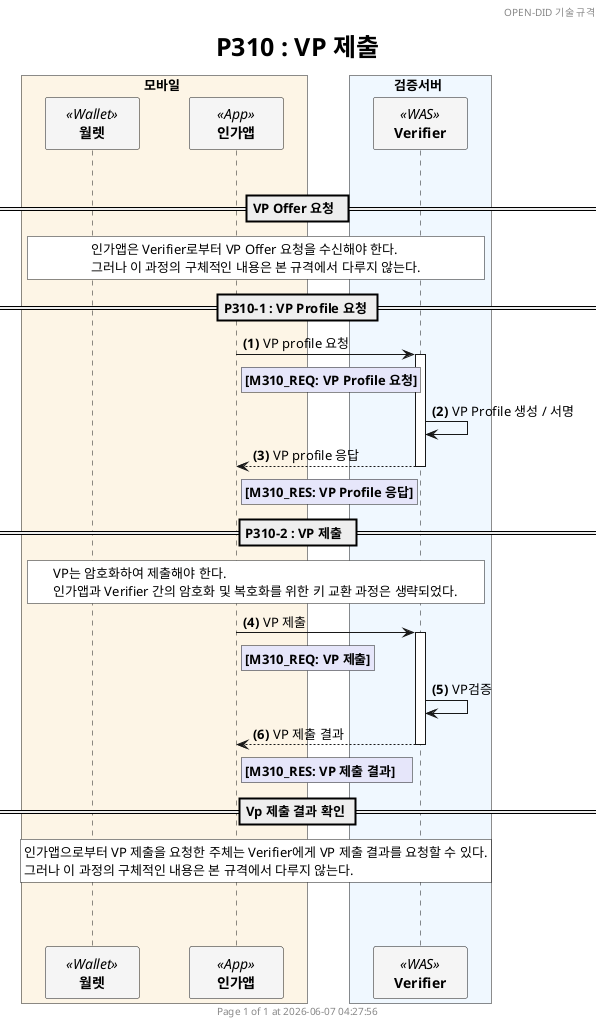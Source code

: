 @startuml P310_submit_vp_simple_ko

'- - - - - - - - - - - - - - - - - - - - - - - - - - - - - - - - - - - - - - - - - - - - - - - - - - - - - - - - - - -
' 설정
'- - - - - - - - - - - - - - - - - - - - - - - - - - - - - - - - - - - - - - - - - - - - - - - - - - - - - - - - - - -
'=== Header and Footer ===
header OPEN-DID 기술 규격
footer
  	Page %page% of %lastpage% at %date("yyyy-MM-dd hh:mm:ss")
end footer

'=== 제목 ===
title
	<size:25>P310 : VP 제출</size>
end title

'=== 옵션 ===
autonumber "<b>(#)</b>"

'=== Participants ===
skinparam ParticipantPadding 20
skinparam BoxPadding 20
skinparam MaxMessageSize 500
skinparam MinClassWidth 80

box 모바일 #OldLace
    participant "**월렛**" as WALLET <<Wallet>> #WhiteSmoke
    participant "**인가앱**" as CA <<App>> #WhiteSmoke    
end box

box 검증서버 #AliceBlue
    participant "**Verifier**" as SP <<WAS>> #WhiteSmoke
end box

'- - - - - - - - - - - - - - - - - - - - - - - - - - - - - - - - - - - - - - - - - - - - - - - - - - - - - - - - - - -
' 내용
'- - - - - - - - - - - - - - - - - - - - - - - - - - - - - - - - - - - - - - - - - - - - - - - - - - - - - - - - - - -
|||
== VP Offer 요청  ==

rnote across #white
    인가앱은 Verifier로부터 VP Offer 요청을 수신해야 한다.
    그러나 이 과정의 구체적인 내용은 본 규격에서 다루지 않는다.
end note

== P310-1 : VP Profile 요청 ==

CA -> SP++: VP profile 요청
rnote right of CA #Lavender        
    **[M310_REQ: VP Profile 요청]**
end note

SP -> SP: VP Profile 생성 / 서명

SP --> CA--: VP profile 응답
rnote right of CA #Lavender        
    **[M310_RES: VP Profile 응답]**
end note

== P310-2 : VP 제출  ==

rnote across #white
    VP는 암호화하여 제출해야 한다.
    인가앱과 Verifier 간의 암호화 및 복호화를 위한 키 교환 과정은 생략되었다.
end note

CA -> SP++: VP 제출
rnote right of CA #Lavender        
    **[M310_REQ: VP 제출]**
end note

SP -> SP : VP검증
SP --> CA--:  VP 제출 결과
rnote right of CA #Lavender        
    **[M310_RES: VP 제출 결과]**    
end note

== Vp 제출 결과 확인 ==

rnote across #white
    인가앱으로부터 VP 제출을 요청한 주체는 Verifier에게 VP 제출 결과를 요청할 수 있다.
    그러나 이 과정의 구체적인 내용은 본 규격에서 다루지 않는다.
end note


|||
|||
@enduml